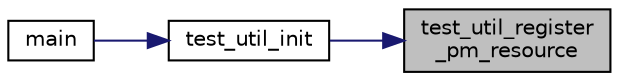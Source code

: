 digraph "test_util_register_pm_resource"
{
 // LATEX_PDF_SIZE
  edge [fontname="Helvetica",fontsize="10",labelfontname="Helvetica",labelfontsize="10"];
  node [fontname="Helvetica",fontsize="10",shape=record];
  rankdir="RL";
  Node1 [label="test_util_register\l_pm_resource",height=0.2,width=0.4,color="black", fillcolor="grey75", style="filled", fontcolor="black",tooltip="create power manager channel, register power resource"];
  Node1 -> Node2 [dir="back",color="midnightblue",fontsize="10",style="solid"];
  Node2 [label="test_util_init",height=0.2,width=0.4,color="black", fillcolor="white", style="filled",URL="$test__util_8h.html#a51b3ee8caf13bc9900097aa5bfb3b548",tooltip="Initialize context that is to be used to display content on the screen."];
  Node2 -> Node3 [dir="back",color="midnightblue",fontsize="10",style="solid"];
  Node3 [label="main",height=0.2,width=0.4,color="black", fillcolor="white", style="filled",URL="$qcarcam__rvc_8cpp.html#a3c04138a5bfe5d72780bb7e82a18e627",tooltip=" "];
}
